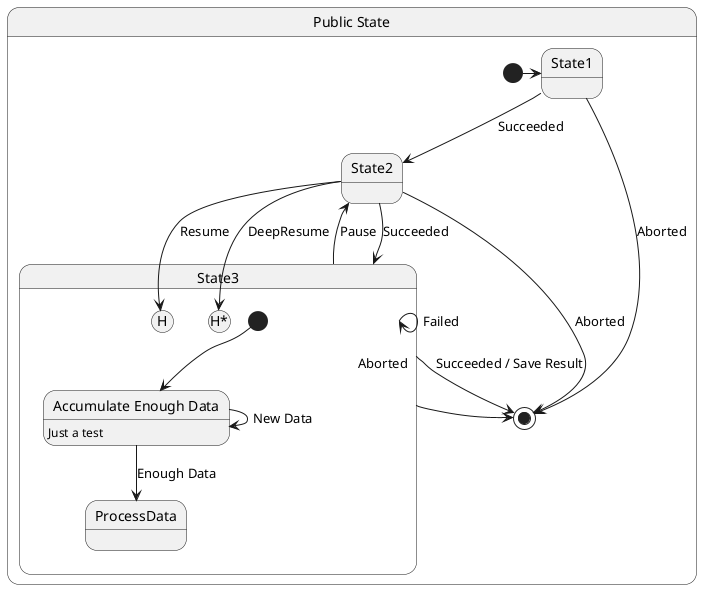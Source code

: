 'PUMLAMR
'PUMLAPARENT: tempSensorB
'PUMLADYN
@startuml
state "Public State" as publicState {
!if ($PUMVarShowBodyInternalsDyn)
    [*] -> State1
    State1 --> State2 : Succeeded
    State1 --> [*] : Aborted
    State2 --> State3 : Succeeded
    State2 --> [*] : Aborted
    state State3 {
    state "Accumulate Enough Data" as long1
    long1 : Just a test
    [*] --> long1
    long1 --> long1 : New Data
    long1 --> ProcessData : Enough Data
    State2 --> [H]: Resume
    }
    State3 --> State2 : Pause
    State2 --> State3[H*]: DeepResume
    State3 --> State3 : Failed
    State3 --> [*] : Succeeded / Save Result
    State3 --> [*] : Aborted
!endif
}
@enduml